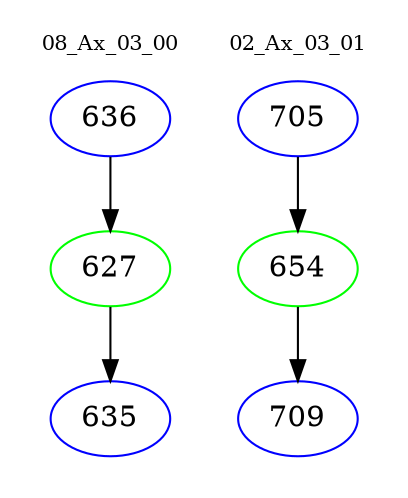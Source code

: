 digraph{
subgraph cluster_0 {
color = white
label = "08_Ax_03_00";
fontsize=10;
T0_636 [label="636", color="blue"]
T0_636 -> T0_627 [color="black"]
T0_627 [label="627", color="green"]
T0_627 -> T0_635 [color="black"]
T0_635 [label="635", color="blue"]
}
subgraph cluster_1 {
color = white
label = "02_Ax_03_01";
fontsize=10;
T1_705 [label="705", color="blue"]
T1_705 -> T1_654 [color="black"]
T1_654 [label="654", color="green"]
T1_654 -> T1_709 [color="black"]
T1_709 [label="709", color="blue"]
}
}
